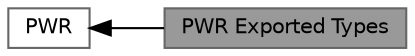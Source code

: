 digraph "PWR Exported Types"
{
 // LATEX_PDF_SIZE
  bgcolor="transparent";
  edge [fontname=Helvetica,fontsize=10,labelfontname=Helvetica,labelfontsize=10];
  node [fontname=Helvetica,fontsize=10,shape=box,height=0.2,width=0.4];
  rankdir=LR;
  Node2 [id="Node000002",label="PWR",height=0.2,width=0.4,color="grey40", fillcolor="white", style="filled",URL="$group___p_w_r.html",tooltip="PWR HAL module driver"];
  Node1 [id="Node000001",label="PWR Exported Types",height=0.2,width=0.4,color="gray40", fillcolor="grey60", style="filled", fontcolor="black",tooltip=" "];
  Node2->Node1 [shape=plaintext, dir="back", style="solid"];
}
